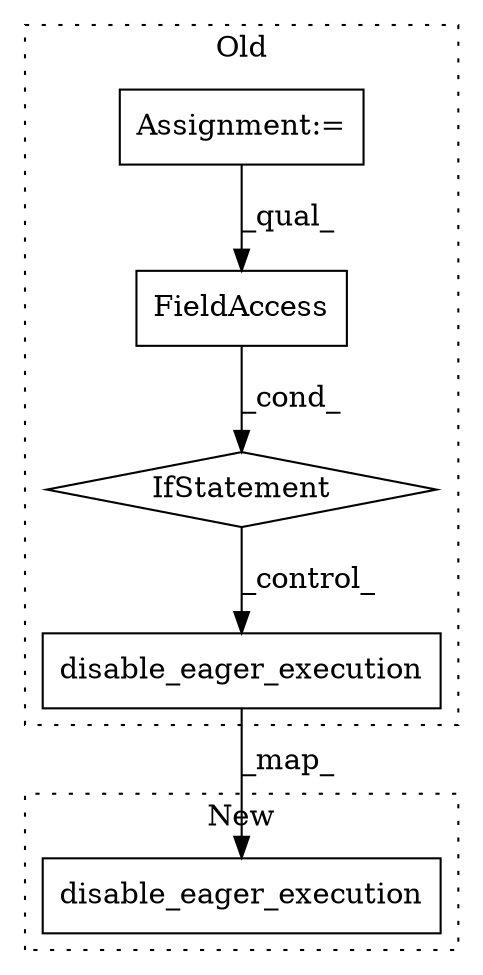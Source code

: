 digraph G {
subgraph cluster0 {
1 [label="disable_eager_execution" a="32" s="479" l="25" shape="box"];
3 [label="FieldAccess" a="22" s="429" l="19" shape="box"];
4 [label="IfStatement" a="25" s="425,448" l="4,2" shape="diamond"];
5 [label="Assignment:=" a="7" s="361" l="11" shape="box"];
label = "Old";
style="dotted";
}
subgraph cluster1 {
2 [label="disable_eager_execution" a="32" s="382" l="25" shape="box"];
label = "New";
style="dotted";
}
1 -> 2 [label="_map_"];
3 -> 4 [label="_cond_"];
4 -> 1 [label="_control_"];
5 -> 3 [label="_qual_"];
}